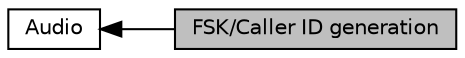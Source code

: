 digraph "FSK/Caller ID generation"
{
  edge [fontname="Helvetica",fontsize="10",labelfontname="Helvetica",labelfontsize="10"];
  node [fontname="Helvetica",fontsize="10",shape=record];
  rankdir=LR;
  Node0 [label="FSK/Caller ID generation",height=0.2,width=0.4,color="black", fillcolor="grey75", style="filled", fontcolor="black"];
  Node1 [label="Audio",height=0.2,width=0.4,color="black", fillcolor="white", style="filled",URL="$group___p_r_o_s_l_i_c___a_u_d_i_o.html"];
  Node1->Node0 [shape=plaintext, dir="back", style="solid"];
}
